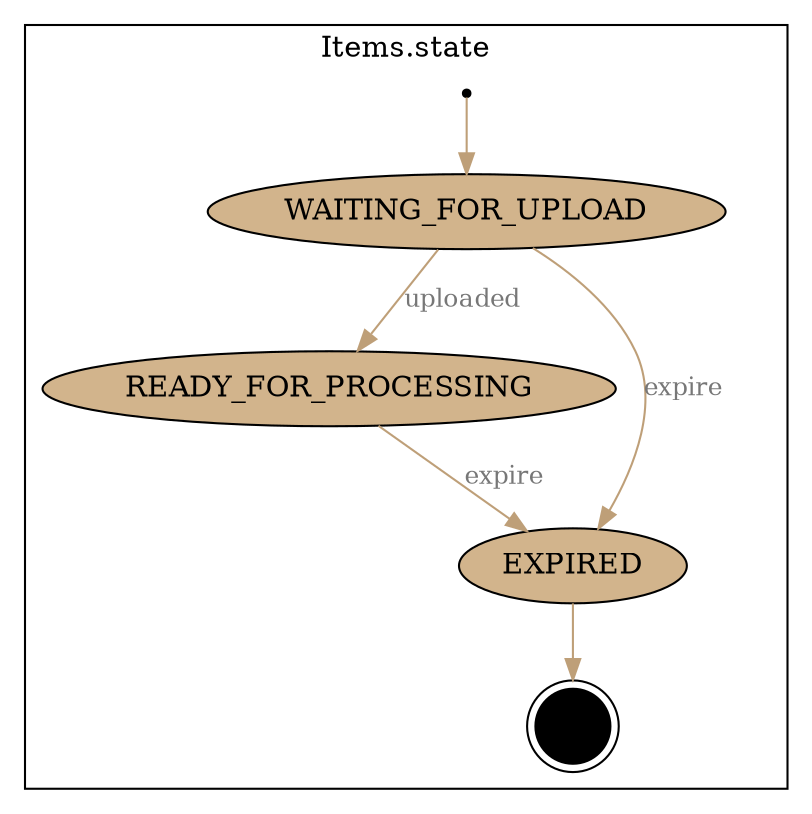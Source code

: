 digraph {
  subgraph cluster_deposit_item_file_state_diagram {
    graph [label="Items.state"]
    rankdir=TB
    size=" 8,11 " // size of output page in inches
    node [shape = circle style = filled fillcolor = black fontcolor = white]
    START [label = "" shape = point]
    END [label = "" shape = doublecircle]
    node [shape = ellipse style=filled fillcolor = " #D2B48C " fontcolor = black]
    edge [fontcolor = " #777777 " color = " #be9f78 " fontsize = 12 ]

    START -> WAITING_FOR_UPLOAD 
    WAITING_FOR_UPLOAD -> READY_FOR_PROCESSING [label = "uploaded"]
    READY_FOR_PROCESSING -> EXPIRED  [label = "expire"]
    EXPIRED -> END

    WAITING_FOR_UPLOAD -> EXPIRED [label = "expire"]
  }
}
